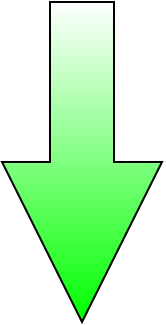 <mxfile version="14.4.9" type="device"><diagram id="OBSBeLKUnkiu8parqXfT" name="Page-1"><mxGraphModel dx="868" dy="393" grid="1" gridSize="10" guides="1" tooltips="1" connect="1" arrows="1" fold="1" page="1" pageScale="1" pageWidth="850" pageHeight="1100" math="0" shadow="0"><root><mxCell id="0"/><mxCell id="1" parent="0"/><mxCell id="_lkLyZu-6VQB0psaXRH3-1" value="" style="html=1;shadow=0;dashed=0;align=center;verticalAlign=middle;shape=mxgraph.arrows2.arrow;dy=0.6;dx=80;direction=north;notch=0;gradientDirection=east;flipH=0;flipV=1;gradientColor=#00FF00;" vertex="1" parent="1"><mxGeometry x="300" y="40" width="80" height="160" as="geometry"/></mxCell></root></mxGraphModel></diagram></mxfile>